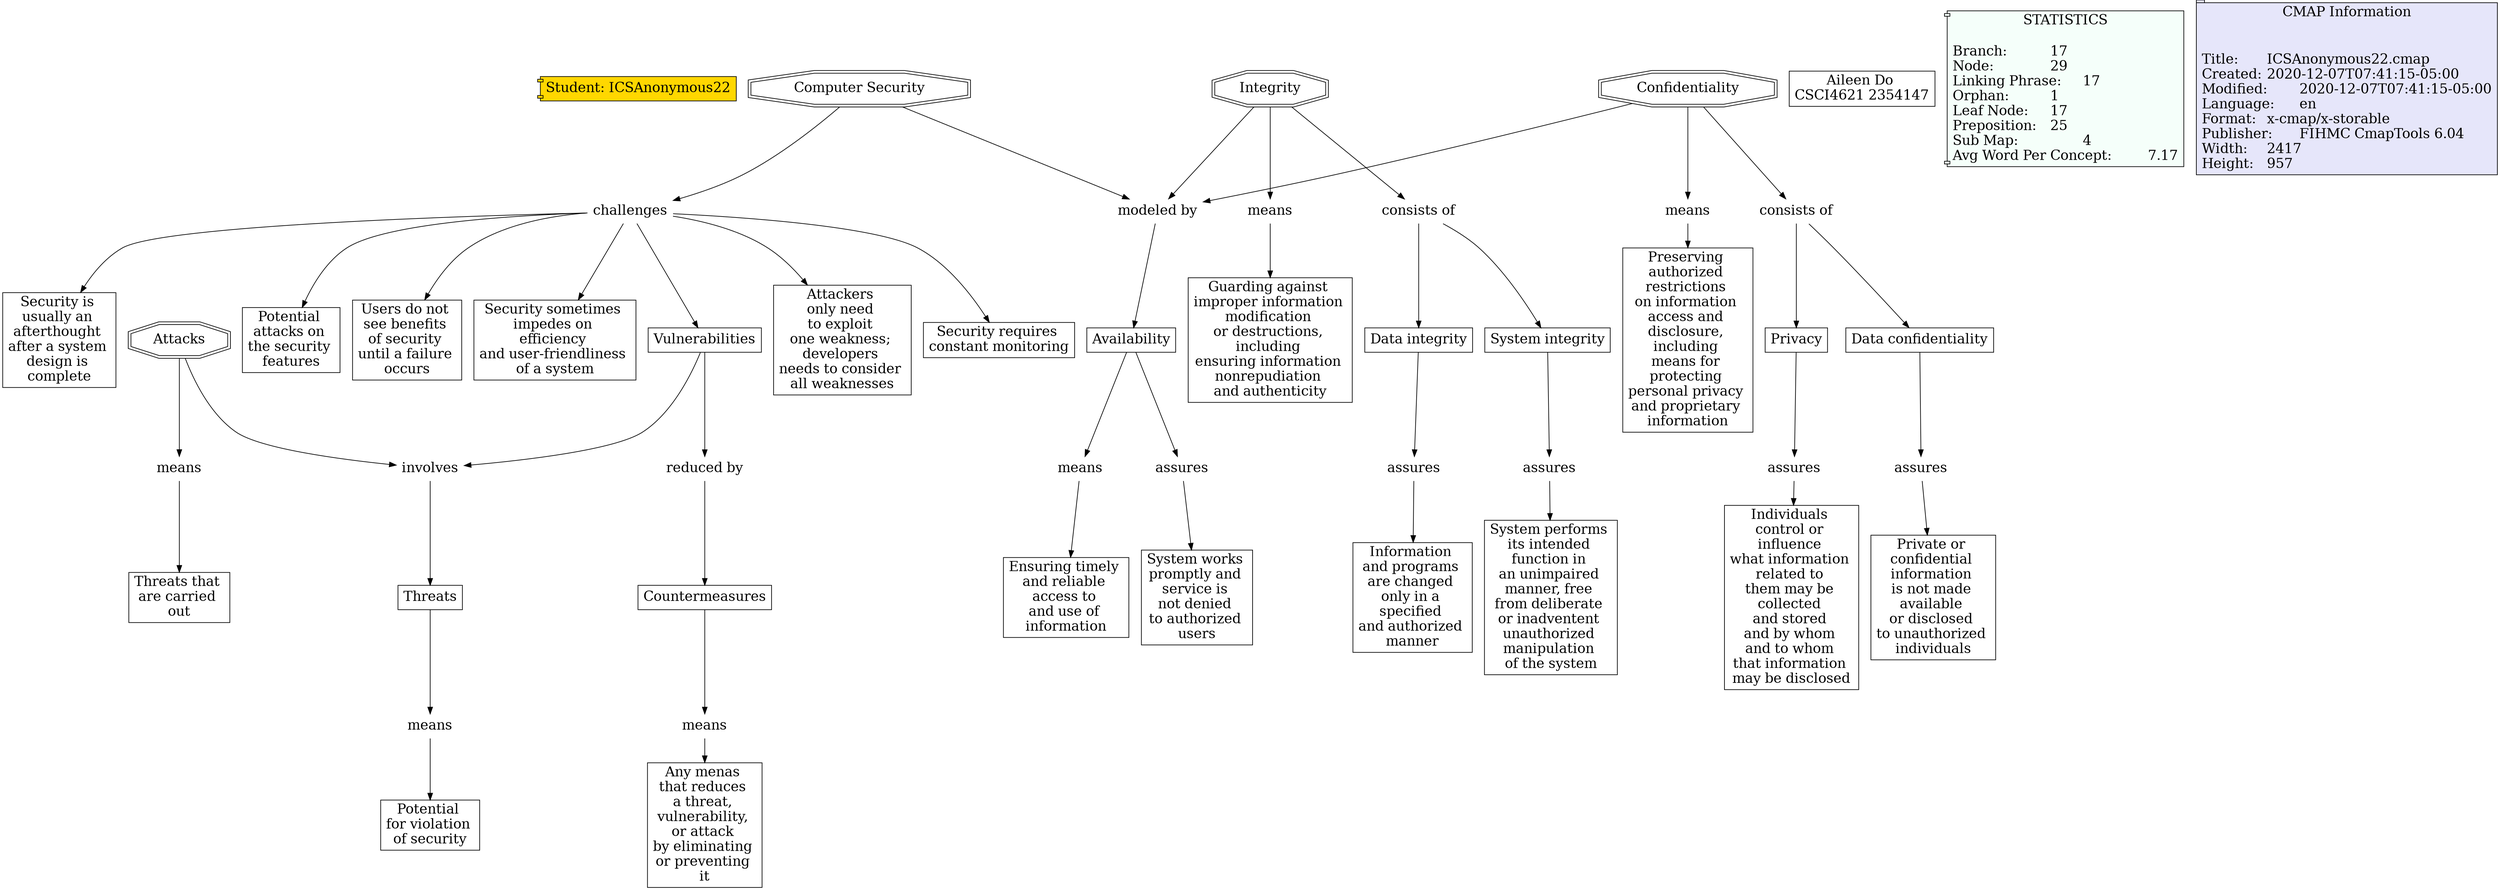 // The Round Table
digraph {
	Student [label="Student: ICSAnonymous22" fillcolor=gold fontsize=20 shape=component style=filled]
	"1RPZPX2HX-39RYHR-1FBJ" [label=means fontsize=20 shape=none]
	"1RPZPX2HQ-HMHK0Q-1FBF" [label="Potential 
for violation 
of security
" fillcolor=white fontsize=20 shape=rect style=filled]
	"1RPZPX2HX-39RYHR-1FBJ" -> "1RPZPX2HQ-HMHK0Q-1FBF" [constraint=true]
	"1RPZNWGHD-1RWZK9S-1CN7" [label=means fontsize=20 shape=none]
	"1RPZNWGH8-238NHD-1CN4" [label="Preserving 
authorized 
restrictions 
on information 
access and 
disclosure, 
including 
means for 
protecting 
personal privacy 
and proprietary 
information" fillcolor=white fontsize=20 shape=rect style=filled]
	"1RPZNWGHD-1RWZK9S-1CN7" -> "1RPZNWGH8-238NHD-1CN4" [constraint=true]
	"1RPXP7M9J-JK43Z-Q1" [label="Data confidentiality
" fillcolor=white fontsize=20 shape=rect style=filled]
	"1RPXSGCMJ-3KY2KS-13W" [label=assures fontsize=20 shape=none]
	"1RPXP7M9J-JK43Z-Q1" -> "1RPXSGCMJ-3KY2KS-13W" [constraint=true]
	"1RPZJKNZS-1HDN3WY-190M" [label=challenges fontsize=20 shape=none]
	"1RPZPFLRP-ZBGLCQ-1DH6" [label="Attackers 
only need 
to exploit 
one weakness; 
developers 
needs to consider 
all weaknesses
" fillcolor=white fontsize=20 shape=rect style=filled]
	"1RPZJKNZS-1HDN3WY-190M" -> "1RPZPFLRP-ZBGLCQ-1DH6" [constraint=true]
	"1RPXSGCMJ-3KY2KS-13W" [label=assures fontsize=20 shape=none]
	"1RPXSGCMD-17195JV-13S" [label="Private or 
confidential 
information 
is not made 
available 
or disclosed 
to unauthorized 
individuals" fillcolor=white fontsize=20 shape=rect style=filled]
	"1RPXSGCMJ-3KY2KS-13W" -> "1RPXSGCMD-17195JV-13S" [constraint=true]
	"1RPXP7M9Q-SQ20S5-Q4" [label="consists of
" fontsize=20 shape=none]
	"1RPXP7M9J-JK43Z-Q1" [label="Data confidentiality
" fillcolor=white fontsize=20 shape=rect style=filled]
	"1RPXP7M9Q-SQ20S5-Q4" -> "1RPXP7M9J-JK43Z-Q1" [constraint=true]
	"1RPZPZM85-H0XS9W-1FFJ" [label=means fontsize=20 shape=none]
	"1RPZPZM7T-132X94N-1FFF" [label="Threats that 
are carried 
out" fillcolor=white fontsize=20 shape=rect style=filled]
	"1RPZPZM85-H0XS9W-1FFJ" -> "1RPZPZM7T-132X94N-1FFF" [constraint=true]
	"1RPXP7M9Q-SQ20S5-Q4" [label="consists of
" fontsize=20 shape=none]
	"1RPXPYBH1-1CPQ9QF-T2" [label=Privacy fillcolor=white fontsize=20 shape=rect style=filled]
	"1RPXP7M9Q-SQ20S5-Q4" -> "1RPXPYBH1-1CPQ9QF-T2" [constraint=true]
	"1RPZPQVM3-2B17CXX-1DSW" [label=involves fontsize=20 shape=none]
	"1RPZPQVLR-1SKVSVQ-1DSS" [label=Threats fillcolor=white fontsize=20 shape=rect style=filled]
	"1RPZPQVM3-2B17CXX-1DSW" -> "1RPZPQVLR-1SKVSVQ-1DSS" [constraint=true]
	"1RPZJKNZS-1HDN3WY-190M" [label=challenges fontsize=20 shape=none]
	"1RPZPJKFT-1YFVM5B-1DLS" [label="Security requires 
constant monitoring
" fillcolor=white fontsize=20 shape=rect style=filled]
	"1RPZJKNZS-1HDN3WY-190M" -> "1RPZPJKFT-1YFVM5B-1DLS" [constraint=true]
	"1RPZJKNZS-1HDN3WY-190M" [label=challenges fontsize=20 shape=none]
	"1RPZPCGDZ-201TZZ5-1DC0" [label="Security is 
usually an 
afterthought 
after a system 
design is 
complete" fillcolor=white fontsize=20 shape=rect style=filled]
	"1RPZJKNZS-1HDN3WY-190M" -> "1RPZPCGDZ-201TZZ5-1DC0" [constraint=true]
	"1RPXNYK31-6H91F8-DL" [label="modeled by
" fontsize=20 shape=none]
	"1RPXX82F8-1DCV85C-3HP" [label=Availability fillcolor=white fontsize=20 shape=rect style=filled]
	"1RPXNYK31-6H91F8-DL" -> "1RPXX82F8-1DCV85C-3HP" [constraint=true]
	"1RPZJKNZS-1HDN3WY-190M" [label=challenges fontsize=20 shape=none]
	"1RPZPQ961-27K3T0Q-1DRP" [label=Vulnerabilities fillcolor=white fontsize=20 shape=rect style=filled]
	"1RPZJKNZS-1HDN3WY-190M" -> "1RPZPQ961-27K3T0Q-1DRP" [constraint=true]
	"1RPZK7B29-1HPXGTJ-1C56" [label=assures fontsize=20 shape=none]
	"1RPZK7B22-1D0526Z-1C53" [label="System works 
promptly and 
service is 
not denied 
to authorized 
users" fillcolor=white fontsize=20 shape=rect style=filled]
	"1RPZK7B29-1HPXGTJ-1C56" -> "1RPZK7B22-1D0526Z-1C53" [constraint=true]
	"1RPZPQVLR-1SKVSVQ-1DSS" [label=Threats fillcolor=white fontsize=20 shape=rect style=filled]
	"1RPZPX2HX-39RYHR-1FBJ" [label=means fontsize=20 shape=none]
	"1RPZPQVLR-1SKVSVQ-1DSS" -> "1RPZPX2HX-39RYHR-1FBJ" [constraint=true]
	"1RPXNYK2M-3CKCQR-DH" [label=Integrity fillcolor=white fontsize=20 shape=doubleoctagon style=filled]
	"1RPZNQS8Y-1F7NGTQ-1CF8" [label=means fontsize=20 shape=none]
	"1RPXNYK2M-3CKCQR-DH" -> "1RPZNQS8Y-1F7NGTQ-1CF8" [constraint=true]
	"1RPZPTNJJ-1V2ZBTX-1DVR" [label=Attacks fillcolor=white fontsize=20 shape=doubleoctagon style=filled]
	"1RPZPZM85-H0XS9W-1FFJ" [label=means fontsize=20 shape=none]
	"1RPZPTNJJ-1V2ZBTX-1DVR" -> "1RPZPZM85-H0XS9W-1FFJ" [constraint=true]
	"1RPZJKNZS-1HDN3WY-190M" [label=challenges fontsize=20 shape=none]
	"1RPZJKNZF-1BDD0F4-190J" [label="Potential 
attacks on 
the security 
features" fillcolor=white fontsize=20 shape=rect style=filled]
	"1RPZJKNZS-1HDN3WY-190M" -> "1RPZJKNZF-1BDD0F4-190J" [constraint=true]
	"1RPXRV0HP-2CPTKL0-WN" [label="System integrity
" fillcolor=white fontsize=20 shape=rect style=filled]
	"1RPZJRDPJ-LWC82S-19RH" [label=assures fontsize=20 shape=none]
	"1RPXRV0HP-2CPTKL0-WN" -> "1RPZJRDPJ-LWC82S-19RH" [constraint=true]
	"1RPXPYBH1-1CPQ9QF-T2" [label=Privacy fillcolor=white fontsize=20 shape=rect style=filled]
	"1RPXWLKLD-1YR3GHN-2V0" [label=assures fontsize=20 shape=none]
	"1RPXPYBH1-1CPQ9QF-T2" -> "1RPXWLKLD-1YR3GHN-2V0" [constraint=true]
	"1RPZNZVYD-HNH6J0-1CWG" [label=means fontsize=20 shape=none]
	"1RPZNZVY8-1T2QF18-1CWC" [label="Ensuring timely 
and reliable 
access to 
and use of 
information" fillcolor=white fontsize=20 shape=rect style=filled]
	"1RPZNZVYD-HNH6J0-1CWG" -> "1RPZNZVY8-1T2QF18-1CWC" [constraint=true]
	"1RPZJKNZS-1HDN3WY-190M" [label=challenges fontsize=20 shape=none]
	"1RPZP97DZ-19X34BB-1D3W" [label="Users do not 
see benefits 
of security 
until a failure 
occurs" fillcolor=white fontsize=20 shape=rect style=filled]
	"1RPZJKNZS-1HDN3WY-190M" -> "1RPZP97DZ-19X34BB-1D3W" [constraint=true]
	"1RPZNQS8Y-1F7NGTQ-1CF8" [label=means fontsize=20 shape=none]
	"1RPZNQS8V-1M5ZG8C-1CF5" [label="Guarding against 
improper information 
modification 
or destructions, 
including 
ensuring information 
nonrepudiation 
and authenticity
" fillcolor=white fontsize=20 shape=rect style=filled]
	"1RPZNQS8Y-1F7NGTQ-1CF8" -> "1RPZNQS8V-1M5ZG8C-1CF5" [constraint=true]
	"1RPZQ1LGK-27FL15Z-1FJ2" [label="reduced by
" fontsize=20 shape=none]
	"1RPZQ1LGG-19CTYM9-1FHZ" [label=Countermeasures fillcolor=white fontsize=20 shape=rect style=filled]
	"1RPZQ1LGK-27FL15Z-1FJ2" -> "1RPZQ1LGG-19CTYM9-1FHZ" [constraint=true]
	"1RPZJQV37-1TB5VW6-19QB" [label=assures fontsize=20 shape=none]
	"1RPZJQV2W-22KZ23P-19Q7" [label="Information 
and programs 
are changed 
only in a 
specified 
and authorized 
manner" fillcolor=white fontsize=20 shape=rect style=filled]
	"1RPZJQV37-1TB5VW6-19QB" -> "1RPZJQV2W-22KZ23P-19Q7" [constraint=true]
	"1RPXRT2RQ-1VJ20N6-TX" [label="consists of
" fontsize=20 shape=none]
	"1RPXRT2RH-MPY3FJ-TT" [label="Data integrity
" fillcolor=white fontsize=20 shape=rect style=filled]
	"1RPXRT2RQ-1VJ20N6-TX" -> "1RPXRT2RH-MPY3FJ-TT" [constraint=true]
	"1RPZPTNJJ-1V2ZBTX-1DVR" [label=Attacks fillcolor=white fontsize=20 shape=doubleoctagon style=filled]
	"1RPZPQVM3-2B17CXX-1DSW" [label=involves fontsize=20 shape=none]
	"1RPZPTNJJ-1V2ZBTX-1DVR" -> "1RPZPQVM3-2B17CXX-1DSW" [constraint=true]
	"1RPXWLKLD-1YR3GHN-2V0" [label=assures fontsize=20 shape=none]
	"1RPXWLKL9-XK14LZ-2TX" [label="Individuals 
control or 
influence 
what information 
related to 
them may be 
collected 
and stored 
and by whom 
and to whom 
that information 
may be disclosed
" fillcolor=white fontsize=20 shape=rect style=filled]
	"1RPXWLKLD-1YR3GHN-2V0" -> "1RPXWLKL9-XK14LZ-2TX" [constraint=true]
	"1RPZPQ961-27K3T0Q-1DRP" [label=Vulnerabilities fillcolor=white fontsize=20 shape=rect style=filled]
	"1RPZQ1LGK-27FL15Z-1FJ2" [label="reduced by
" fontsize=20 shape=none]
	"1RPZPQ961-27K3T0Q-1DRP" -> "1RPZQ1LGK-27FL15Z-1FJ2" [constraint=true]
	"1RPZQ1LGG-19CTYM9-1FHZ" [label=Countermeasures fillcolor=white fontsize=20 shape=rect style=filled]
	"1RPZQ3W3L-1WF32Q6-1FL6" [label=means fontsize=20 shape=none]
	"1RPZQ1LGG-19CTYM9-1FHZ" -> "1RPZQ3W3L-1WF32Q6-1FL6" [constraint=true]
	"1RPXRT2RQ-1VJ20N6-TX" [label="consists of
" fontsize=20 shape=none]
	"1RPXRV0HP-2CPTKL0-WN" [label="System integrity
" fillcolor=white fontsize=20 shape=rect style=filled]
	"1RPXRT2RQ-1VJ20N6-TX" -> "1RPXRV0HP-2CPTKL0-WN" [constraint=true]
	"1RPXNYK2M-3CKCQR-DH" [label=Integrity fillcolor=white fontsize=20 shape=doubleoctagon style=filled]
	"1RPXNYK31-6H91F8-DL" [label="modeled by
" fontsize=20 shape=none]
	"1RPXNYK2M-3CKCQR-DH" -> "1RPXNYK31-6H91F8-DL" [constraint=true]
	"1RPXNYMGS-9HT6KP-FC" [label=Confidentiality fillcolor=white fontsize=20 shape=doubleoctagon style=filled]
	"1RPXNYK31-6H91F8-DL" [label="modeled by
" fontsize=20 shape=none]
	"1RPXNYMGS-9HT6KP-FC" -> "1RPXNYK31-6H91F8-DL" [constraint=true]
	"1RPXNYMGS-9HT6KP-FC" [label=Confidentiality fillcolor=white fontsize=20 shape=doubleoctagon style=filled]
	"1RPXP7M9Q-SQ20S5-Q4" [label="consists of
" fontsize=20 shape=none]
	"1RPXNYMGS-9HT6KP-FC" -> "1RPXP7M9Q-SQ20S5-Q4" [constraint=true]
	"1RPXX82F8-1DCV85C-3HP" [label=Availability fillcolor=white fontsize=20 shape=rect style=filled]
	"1RPZK7B29-1HPXGTJ-1C56" [label=assures fontsize=20 shape=none]
	"1RPXX82F8-1DCV85C-3HP" -> "1RPZK7B29-1HPXGTJ-1C56" [constraint=true]
	"1RPZJRDPJ-LWC82S-19RH" [label=assures fontsize=20 shape=none]
	"1RPZJRDPB-J78VP-19RD" [label="System performs 
its intended 
function in 
an unimpaired 
manner, free 
from deliberate 
or inadventent 
unauthorized 
manipulation 
of the system
" fillcolor=white fontsize=20 shape=rect style=filled]
	"1RPZJRDPJ-LWC82S-19RH" -> "1RPZJRDPB-J78VP-19RD" [constraint=true]
	"1RPXNV3WF-MTXS3L-8H" [label="Computer Security
" fillcolor=white fontsize=20 shape=doubleoctagon style=filled]
	"1RPZJKNZS-1HDN3WY-190M" [label=challenges fontsize=20 shape=none]
	"1RPXNV3WF-MTXS3L-8H" -> "1RPZJKNZS-1HDN3WY-190M" [constraint=true]
	"1RPXNYMGS-9HT6KP-FC" [label=Confidentiality fillcolor=white fontsize=20 shape=doubleoctagon style=filled]
	"1RPZNWGHD-1RWZK9S-1CN7" [label=means fontsize=20 shape=none]
	"1RPXNYMGS-9HT6KP-FC" -> "1RPZNWGHD-1RWZK9S-1CN7" [constraint=true]
	"1RPZPQ961-27K3T0Q-1DRP" [label=Vulnerabilities fillcolor=white fontsize=20 shape=rect style=filled]
	"1RPZPQVM3-2B17CXX-1DSW" [label=involves fontsize=20 shape=none]
	"1RPZPQ961-27K3T0Q-1DRP" -> "1RPZPQVM3-2B17CXX-1DSW" [constraint=true]
	"1RPXNYK2M-3CKCQR-DH" [label=Integrity fillcolor=white fontsize=20 shape=doubleoctagon style=filled]
	"1RPXRT2RQ-1VJ20N6-TX" [label="consists of
" fontsize=20 shape=none]
	"1RPXNYK2M-3CKCQR-DH" -> "1RPXRT2RQ-1VJ20N6-TX" [constraint=true]
	"1RPXX82F8-1DCV85C-3HP" [label=Availability fillcolor=white fontsize=20 shape=rect style=filled]
	"1RPZNZVYD-HNH6J0-1CWG" [label=means fontsize=20 shape=none]
	"1RPXX82F8-1DCV85C-3HP" -> "1RPZNZVYD-HNH6J0-1CWG" [constraint=true]
	"1RPZJKNZS-1HDN3WY-190M" [label=challenges fontsize=20 shape=none]
	"1RPZPKD5J-1R7ZG90-1DNH" [label="Security sometimes 
impedes on 
efficiency 
and user-friendliness 
of a system
" fillcolor=white fontsize=20 shape=rect style=filled]
	"1RPZJKNZS-1HDN3WY-190M" -> "1RPZPKD5J-1R7ZG90-1DNH" [constraint=true]
	"1RPZQ3W3L-1WF32Q6-1FL6" [label=means fontsize=20 shape=none]
	"1RPZQ3W3H-WMMZ97-1FL3" [label="Any menas 
that reduces 
a threat, 
vulnerability, 
or attack 
by eliminating 
or preventing 
it" fillcolor=white fontsize=20 shape=rect style=filled]
	"1RPZQ3W3L-1WF32Q6-1FL6" -> "1RPZQ3W3H-WMMZ97-1FL3" [constraint=true]
	"1RPXNV3WF-MTXS3L-8H" [label="Computer Security
" fillcolor=white fontsize=20 shape=doubleoctagon style=filled]
	"1RPXNYK31-6H91F8-DL" [label="modeled by
" fontsize=20 shape=none]
	"1RPXNV3WF-MTXS3L-8H" -> "1RPXNYK31-6H91F8-DL" [constraint=true]
	"1RPXRT2RH-MPY3FJ-TT" [label="Data integrity
" fillcolor=white fontsize=20 shape=rect style=filled]
	"1RPZJQV37-1TB5VW6-19QB" [label=assures fontsize=20 shape=none]
	"1RPXRT2RH-MPY3FJ-TT" -> "1RPZJQV37-1TB5VW6-19QB" [constraint=true]
	"1RPZR98GP-29YQT3B-BT" [label="Aileen Do 
CSCI4621 2354147
" fillcolor=white fontsize=20 shape=rect style=filled]
	statictics [label="STATISTICS
\lBranch:		17\lNode:		29\lLinking Phrase:	17\lOrphan:		1\lLeaf Node:	17\lPreposition:	25\lSub Map:		4\lAvg Word Per Concept:	7.17\l" Gsplines=true fillcolor="#F5FFFA" fontsize=20 shape=component style=filled]
	file_info [label="CMAP Information

\lTitle:	ICSAnonymous22.cmap\lCreated:	2020-12-07T07:41:15-05:00\lModified:	2020-12-07T07:41:15-05:00\lLanguage:	en\lFormat:	x-cmap/x-storable\lPublisher:	FIHMC CmapTools 6.04\lWidth:	2417\lHeight:	957\l" Gsplines=true fillcolor="#E6E6FA" fontsize=20 shape=tab style=filled]
}
